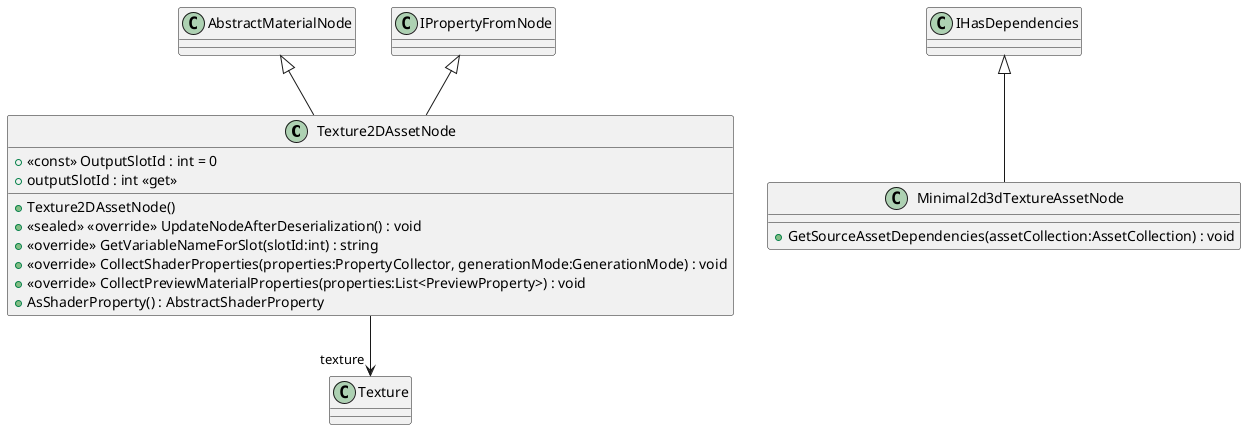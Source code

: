 @startuml
class Texture2DAssetNode {
    + <<const>> OutputSlotId : int = 0
    + Texture2DAssetNode()
    + <<sealed>> <<override>> UpdateNodeAfterDeserialization() : void
    + <<override>> GetVariableNameForSlot(slotId:int) : string
    + <<override>> CollectShaderProperties(properties:PropertyCollector, generationMode:GenerationMode) : void
    + <<override>> CollectPreviewMaterialProperties(properties:List<PreviewProperty>) : void
    + AsShaderProperty() : AbstractShaderProperty
    + outputSlotId : int <<get>>
}
class Minimal2d3dTextureAssetNode {
    + GetSourceAssetDependencies(assetCollection:AssetCollection) : void
}
AbstractMaterialNode <|-- Texture2DAssetNode
IPropertyFromNode <|-- Texture2DAssetNode
Texture2DAssetNode --> "texture" Texture
IHasDependencies <|-- Minimal2d3dTextureAssetNode
@enduml
